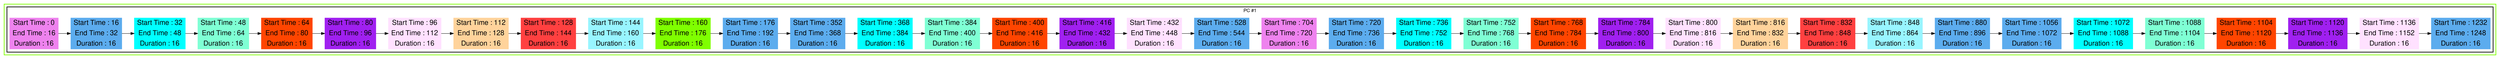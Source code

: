 digraph G {

fontname="Helvetica,Arial,sans-serif"
node [fontname="Helvetica,Arial,sans-serif"]
edge [fontname="Helvetica,Arial,sans-serif"]
graph [rankdir = "LR"];
node [fontsize = "20" shape = "ellipse"];

    subgraph cluster_Mod_0{
        color =chartreuse
        style = bold
        subgraph cluster_0{
           node [style=filled]
           color = black


            "node28" [
               label = "Start Time : 0 | End Time : 16 | Duration : 16"
               shape = "record"
               color = violet
            ]

            "node0" [
               label = "Start Time : 16 | End Time : 32 | Duration : 16"
               shape = "record"
               color = steelblue2
            ]

            "node8" [
               label = "Start Time : 32 | End Time : 48 | Duration : 16"
               shape = "record"
               color = aqua
            ]

            "node12" [
               label = "Start Time : 48 | End Time : 64 | Duration : 16"
               shape = "record"
               color = aquamarine
            ]

            "node16" [
               label = "Start Time : 64 | End Time : 80 | Duration : 16"
               shape = "record"
               color = orangered1
            ]

            "node20" [
               label = "Start Time : 80 | End Time : 96 | Duration : 16"
               shape = "record"
               color = x11purple
            ]

            "node24" [
               label = "Start Time : 96 | End Time : 112 | Duration : 16"
               shape = "record"
               color = thistle1
            ]

            "node32" [
               label = "Start Time : 112 | End Time : 128 | Duration : 16"
               shape = "record"
               color = burlywood1
            ]

            "node30" [
               label = "Start Time : 128 | End Time : 144 | Duration : 16"
               shape = "record"
               color = brown1
            ]

            "node34" [
               label = "Start Time : 144 | End Time : 160 | Duration : 16"
               shape = "record"
               color = cadetblue1
            ]

            "node36" [
               label = "Start Time : 160 | End Time : 176 | Duration : 16"
               shape = "record"
               color = chartreuse
            ]

            "node1" [
               label = "Start Time : 176 | End Time : 192 | Duration : 16"
               shape = "record"
               color = steelblue2
            ]

            "node2" [
               label = "Start Time : 352 | End Time : 368 | Duration : 16"
               shape = "record"
               color = steelblue2
            ]

            "node9" [
               label = "Start Time : 368 | End Time : 384 | Duration : 16"
               shape = "record"
               color = aqua
            ]

            "node13" [
               label = "Start Time : 384 | End Time : 400 | Duration : 16"
               shape = "record"
               color = aquamarine
            ]

            "node17" [
               label = "Start Time : 400 | End Time : 416 | Duration : 16"
               shape = "record"
               color = orangered1
            ]

            "node21" [
               label = "Start Time : 416 | End Time : 432 | Duration : 16"
               shape = "record"
               color = x11purple
            ]

            "node25" [
               label = "Start Time : 432 | End Time : 448 | Duration : 16"
               shape = "record"
               color = thistle1
            ]

            "node3" [
               label = "Start Time : 528 | End Time : 544 | Duration : 16"
               shape = "record"
               color = steelblue2
            ]

            "node29" [
               label = "Start Time : 704 | End Time : 720 | Duration : 16"
               shape = "record"
               color = violet
            ]

            "node4" [
               label = "Start Time : 720 | End Time : 736 | Duration : 16"
               shape = "record"
               color = steelblue2
            ]

            "node10" [
               label = "Start Time : 736 | End Time : 752 | Duration : 16"
               shape = "record"
               color = aqua
            ]

            "node14" [
               label = "Start Time : 752 | End Time : 768 | Duration : 16"
               shape = "record"
               color = aquamarine
            ]

            "node18" [
               label = "Start Time : 768 | End Time : 784 | Duration : 16"
               shape = "record"
               color = orangered1
            ]

            "node22" [
               label = "Start Time : 784 | End Time : 800 | Duration : 16"
               shape = "record"
               color = x11purple
            ]

            "node26" [
               label = "Start Time : 800 | End Time : 816 | Duration : 16"
               shape = "record"
               color = thistle1
            ]

            "node33" [
               label = "Start Time : 816 | End Time : 832 | Duration : 16"
               shape = "record"
               color = burlywood1
            ]

            "node31" [
               label = "Start Time : 832 | End Time : 848 | Duration : 16"
               shape = "record"
               color = brown1
            ]

            "node35" [
               label = "Start Time : 848 | End Time : 864 | Duration : 16"
               shape = "record"
               color = cadetblue1
            ]

            "node5" [
               label = "Start Time : 880 | End Time : 896 | Duration : 16"
               shape = "record"
               color = steelblue2
            ]

            "node6" [
               label = "Start Time : 1056 | End Time : 1072 | Duration : 16"
               shape = "record"
               color = steelblue2
            ]

            "node11" [
               label = "Start Time : 1072 | End Time : 1088 | Duration : 16"
               shape = "record"
               color = aqua
            ]

            "node15" [
               label = "Start Time : 1088 | End Time : 1104 | Duration : 16"
               shape = "record"
               color = aquamarine
            ]

            "node19" [
               label = "Start Time : 1104 | End Time : 1120 | Duration : 16"
               shape = "record"
               color = orangered1
            ]

            "node23" [
               label = "Start Time : 1120 | End Time : 1136 | Duration : 16"
               shape = "record"
               color = x11purple
            ]

            "node27" [
               label = "Start Time : 1136 | End Time : 1152 | Duration : 16"
               shape = "record"
               color = thistle1
            ]

            "node7" [
               label = "Start Time : 1232 | End Time : 1248 | Duration : 16"
               shape = "record"
               color = steelblue2
            ]

            node28 -> node0 -> node8 -> node12 -> node16 -> node20 -> node24 -> node32 -> node30 -> node34 -> node36 -> node1 -> node2 -> node9 -> node13 -> node17 -> node21 -> node25 -> node3 -> node29 -> node4 -> node10 -> node14 -> node18 -> node22 -> node26 -> node33 -> node31 -> node35 -> node5 -> node6 -> node11 -> node15 -> node19 -> node23 -> node27 -> node7

            label = "PC #1"

        }
    }




}

